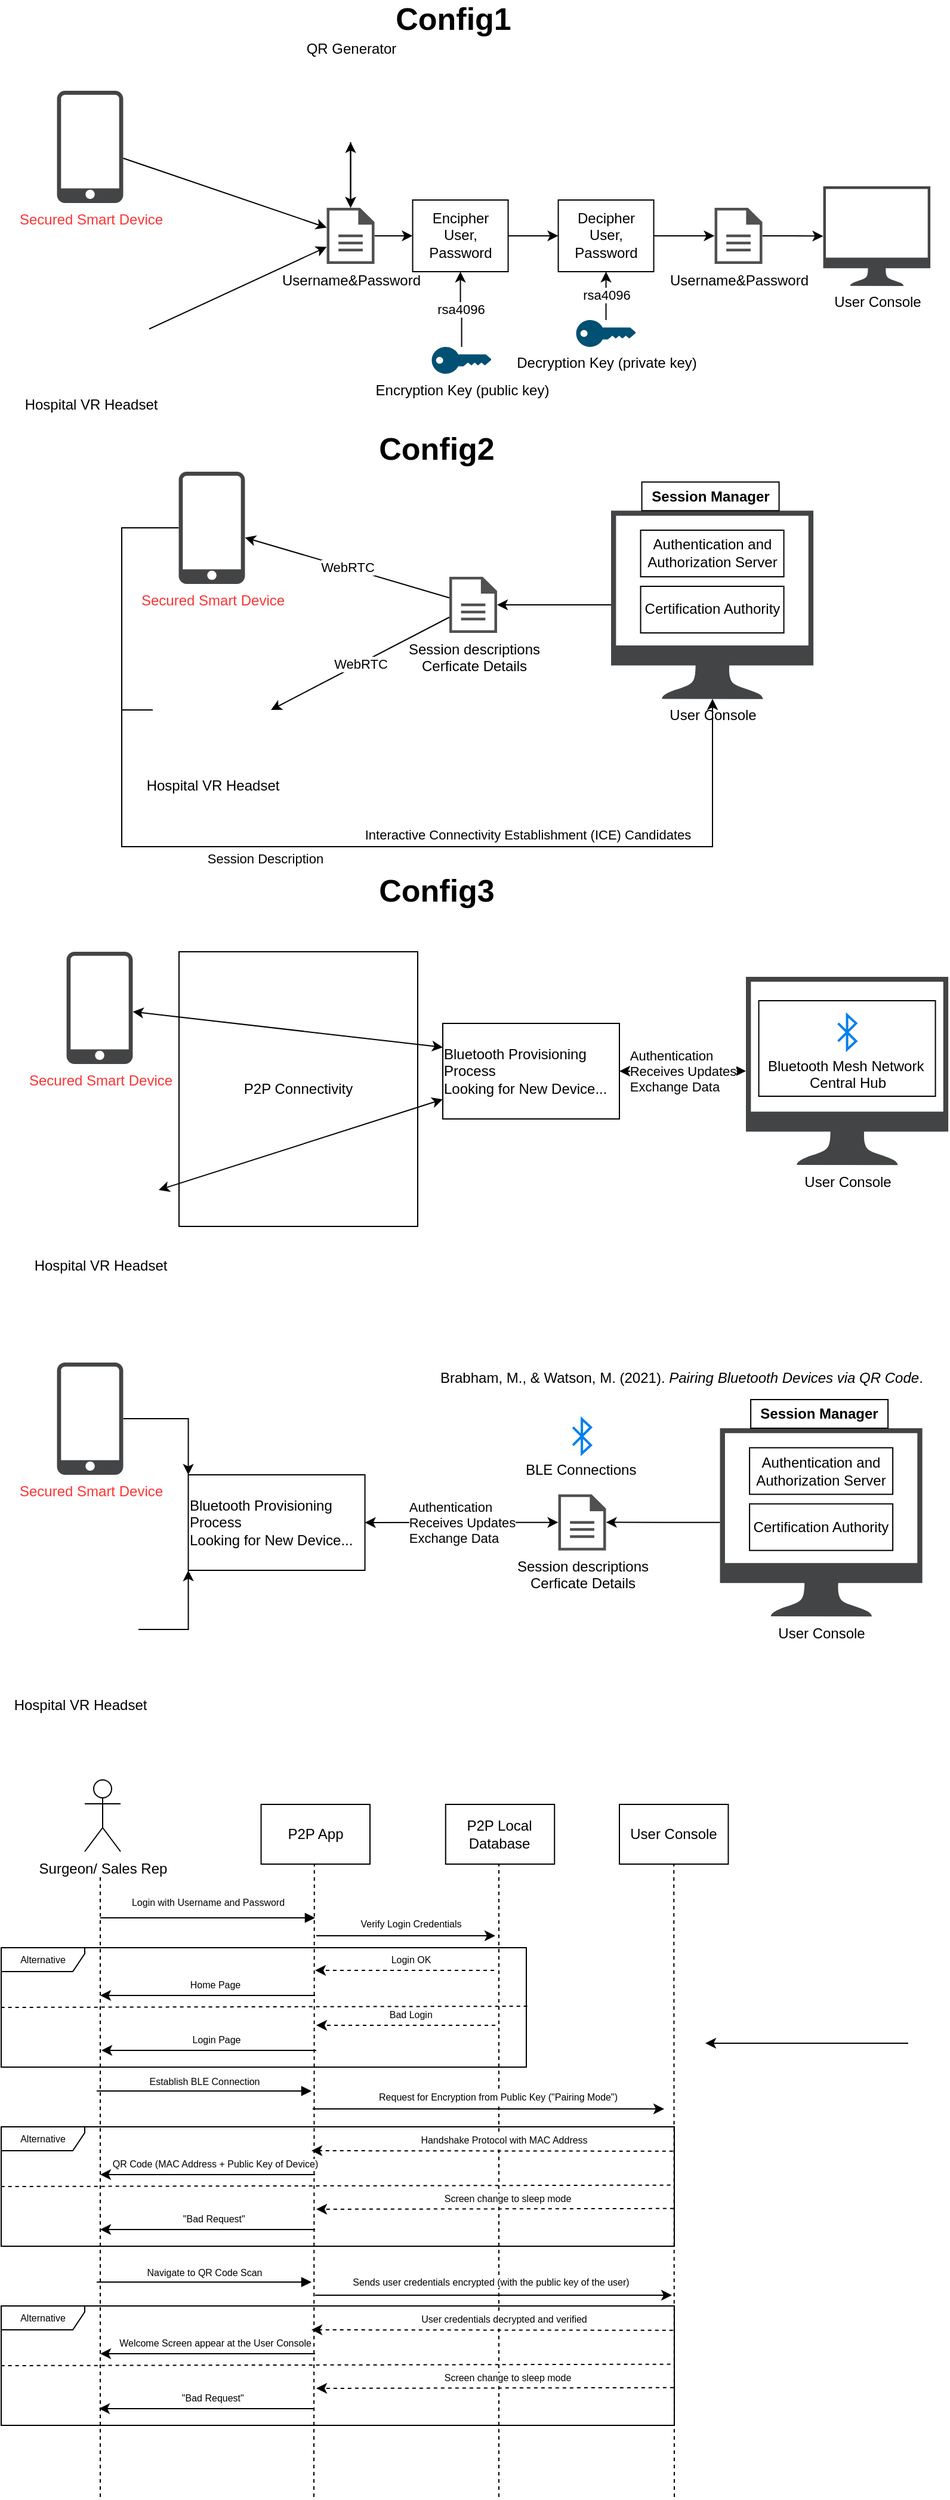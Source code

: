 <mxfile version="24.2.3" type="github">
  <diagram name="Page-1" id="-8-UsMF40BnLmy5UXp28">
    <mxGraphModel dx="895" dy="1742" grid="1" gridSize="10" guides="1" tooltips="1" connect="1" arrows="1" fold="1" page="1" pageScale="1" pageWidth="850" pageHeight="1100" math="0" shadow="0">
      <root>
        <mxCell id="0" />
        <mxCell id="1" parent="0" />
        <mxCell id="IZquiQLbJF_Cb5NeXCbJ-1" value="P2P Connectivity" style="rounded=0;whiteSpace=wrap;html=1;align=center;" parent="1" vertex="1">
          <mxGeometry x="179" y="-304" width="200" height="230" as="geometry" />
        </mxCell>
        <mxCell id="IZquiQLbJF_Cb5NeXCbJ-2" value="" style="rounded=0;whiteSpace=wrap;html=1;" parent="1" vertex="1">
          <mxGeometry x="664.78" y="-263" width="148" height="80" as="geometry" />
        </mxCell>
        <mxCell id="IZquiQLbJF_Cb5NeXCbJ-3" value="&lt;font color=&quot;#ff3333&quot;&gt;Secured Smart Device&lt;/font&gt;" style="sketch=0;pointerEvents=1;shadow=0;dashed=0;html=1;strokeColor=none;fillColor=#434445;aspect=fixed;labelPosition=center;verticalLabelPosition=bottom;verticalAlign=top;align=center;outlineConnect=0;shape=mxgraph.vvd.phone;" parent="1" vertex="1">
          <mxGeometry x="76.77" y="-1025" width="55.46" height="94" as="geometry" />
        </mxCell>
        <mxCell id="IZquiQLbJF_Cb5NeXCbJ-4" value="" style="endArrow=classic;html=1;rounded=0;" parent="1" source="IZquiQLbJF_Cb5NeXCbJ-3" target="IZquiQLbJF_Cb5NeXCbJ-17" edge="1">
          <mxGeometry width="50" height="50" relative="1" as="geometry">
            <mxPoint x="672.77" y="-1155" as="sourcePoint" />
            <mxPoint x="193.77" y="-978" as="targetPoint" />
          </mxGeometry>
        </mxCell>
        <mxCell id="IZquiQLbJF_Cb5NeXCbJ-5" style="edgeStyle=orthogonalEdgeStyle;rounded=0;orthogonalLoop=1;jettySize=auto;html=1;exitX=1;exitY=0.5;exitDx=0;exitDy=0;entryX=0;entryY=0.5;entryDx=0;entryDy=0;" parent="1" source="IZquiQLbJF_Cb5NeXCbJ-6" target="IZquiQLbJF_Cb5NeXCbJ-10" edge="1">
          <mxGeometry relative="1" as="geometry" />
        </mxCell>
        <mxCell id="IZquiQLbJF_Cb5NeXCbJ-6" value="Encipher User, Password" style="rounded=0;whiteSpace=wrap;html=1;" parent="1" vertex="1">
          <mxGeometry x="374.77" y="-933.51" width="80" height="60" as="geometry" />
        </mxCell>
        <mxCell id="IZquiQLbJF_Cb5NeXCbJ-7" value="rsa4096" style="edgeStyle=orthogonalEdgeStyle;rounded=0;orthogonalLoop=1;jettySize=auto;html=1;entryX=0.5;entryY=1;entryDx=0;entryDy=0;" parent="1" source="IZquiQLbJF_Cb5NeXCbJ-8" target="IZquiQLbJF_Cb5NeXCbJ-6" edge="1">
          <mxGeometry relative="1" as="geometry" />
        </mxCell>
        <mxCell id="IZquiQLbJF_Cb5NeXCbJ-8" value="Encryption Key (public key)" style="points=[[0,0.5,0],[0.24,0,0],[0.5,0.28,0],[0.995,0.475,0],[0.5,0.72,0],[0.24,1,0]];verticalLabelPosition=bottom;sketch=0;html=1;verticalAlign=top;aspect=fixed;align=center;pointerEvents=1;shape=mxgraph.cisco19.key;fillColor=#005073;strokeColor=none;" parent="1" vertex="1">
          <mxGeometry x="390.77" y="-810.51" width="50" height="22.5" as="geometry" />
        </mxCell>
        <mxCell id="IZquiQLbJF_Cb5NeXCbJ-9" style="edgeStyle=orthogonalEdgeStyle;rounded=0;orthogonalLoop=1;jettySize=auto;html=1;exitX=1;exitY=0.5;exitDx=0;exitDy=0;" parent="1" source="IZquiQLbJF_Cb5NeXCbJ-10" target="IZquiQLbJF_Cb5NeXCbJ-14" edge="1">
          <mxGeometry relative="1" as="geometry">
            <mxPoint x="729.77" y="-903.51" as="targetPoint" />
          </mxGeometry>
        </mxCell>
        <mxCell id="IZquiQLbJF_Cb5NeXCbJ-10" value="Decipher User, Password" style="rounded=0;whiteSpace=wrap;html=1;" parent="1" vertex="1">
          <mxGeometry x="496.77" y="-933.51" width="80" height="60" as="geometry" />
        </mxCell>
        <mxCell id="IZquiQLbJF_Cb5NeXCbJ-11" value="rsa4096" style="edgeStyle=orthogonalEdgeStyle;rounded=0;orthogonalLoop=1;jettySize=auto;html=1;entryX=0.5;entryY=1;entryDx=0;entryDy=0;" parent="1" source="IZquiQLbJF_Cb5NeXCbJ-12" target="IZquiQLbJF_Cb5NeXCbJ-10" edge="1">
          <mxGeometry relative="1" as="geometry" />
        </mxCell>
        <mxCell id="IZquiQLbJF_Cb5NeXCbJ-12" value="Decryption Key (private key)" style="points=[[0,0.5,0],[0.24,0,0],[0.5,0.28,0],[0.995,0.475,0],[0.5,0.72,0],[0.24,1,0]];verticalLabelPosition=bottom;sketch=0;html=1;verticalAlign=top;aspect=fixed;align=center;pointerEvents=1;shape=mxgraph.cisco19.key;fillColor=#005073;strokeColor=none;" parent="1" vertex="1">
          <mxGeometry x="511.77" y="-833.01" width="50" height="22.5" as="geometry" />
        </mxCell>
        <mxCell id="IZquiQLbJF_Cb5NeXCbJ-13" style="edgeStyle=orthogonalEdgeStyle;rounded=0;orthogonalLoop=1;jettySize=auto;html=1;" parent="1" source="IZquiQLbJF_Cb5NeXCbJ-14" target="IZquiQLbJF_Cb5NeXCbJ-18" edge="1">
          <mxGeometry relative="1" as="geometry" />
        </mxCell>
        <mxCell id="IZquiQLbJF_Cb5NeXCbJ-14" value="Username&amp;amp;Password" style="sketch=0;pointerEvents=1;shadow=0;dashed=0;html=1;strokeColor=none;fillColor=#505050;labelPosition=center;verticalLabelPosition=bottom;verticalAlign=top;outlineConnect=0;align=center;shape=mxgraph.office.concepts.document;" parent="1" vertex="1">
          <mxGeometry x="627.77" y="-927.01" width="40" height="47" as="geometry" />
        </mxCell>
        <mxCell id="IZquiQLbJF_Cb5NeXCbJ-15" style="edgeStyle=orthogonalEdgeStyle;rounded=0;orthogonalLoop=1;jettySize=auto;html=1;entryX=0;entryY=0.5;entryDx=0;entryDy=0;" parent="1" source="IZquiQLbJF_Cb5NeXCbJ-17" target="IZquiQLbJF_Cb5NeXCbJ-6" edge="1">
          <mxGeometry relative="1" as="geometry" />
        </mxCell>
        <mxCell id="IZquiQLbJF_Cb5NeXCbJ-16" style="edgeStyle=orthogonalEdgeStyle;rounded=0;orthogonalLoop=1;jettySize=auto;html=1;startArrow=classic;startFill=1;" parent="1" source="IZquiQLbJF_Cb5NeXCbJ-17" target="IZquiQLbJF_Cb5NeXCbJ-22" edge="1">
          <mxGeometry relative="1" as="geometry" />
        </mxCell>
        <mxCell id="IZquiQLbJF_Cb5NeXCbJ-17" value="Username&amp;amp;Password" style="sketch=0;pointerEvents=1;shadow=0;dashed=0;html=1;strokeColor=none;fillColor=#505050;labelPosition=center;verticalLabelPosition=bottom;verticalAlign=top;outlineConnect=0;align=center;shape=mxgraph.office.concepts.document;" parent="1" vertex="1">
          <mxGeometry x="302.77" y="-927.01" width="40" height="47" as="geometry" />
        </mxCell>
        <mxCell id="IZquiQLbJF_Cb5NeXCbJ-18" value="User Console" style="sketch=0;pointerEvents=1;shadow=0;dashed=0;html=1;strokeColor=none;fillColor=#434445;aspect=fixed;labelPosition=center;verticalLabelPosition=bottom;verticalAlign=top;align=center;outlineConnect=0;shape=mxgraph.vvd.monitor;" parent="1" vertex="1">
          <mxGeometry x="718.77" y="-945" width="89.78" height="83.49" as="geometry" />
        </mxCell>
        <mxCell id="IZquiQLbJF_Cb5NeXCbJ-19" value="Hospital VR Headset" style="shape=image;html=1;verticalAlign=top;verticalLabelPosition=bottom;labelBackgroundColor=#ffffff;imageAspect=0;aspect=fixed;image=https://cdn2.iconfinder.com/data/icons/business-and-education-1/512/142_VR_googles_headset_reality_virtual_technology_smart-128.png" parent="1" vertex="1">
          <mxGeometry x="55.0" y="-875" width="99" height="99" as="geometry" />
        </mxCell>
        <mxCell id="IZquiQLbJF_Cb5NeXCbJ-20" value="" style="endArrow=classic;html=1;rounded=0;exitX=1;exitY=0.5;exitDx=0;exitDy=0;" parent="1" source="IZquiQLbJF_Cb5NeXCbJ-19" target="IZquiQLbJF_Cb5NeXCbJ-17" edge="1">
          <mxGeometry width="50" height="50" relative="1" as="geometry">
            <mxPoint x="662.77" y="-1065" as="sourcePoint" />
            <mxPoint x="712.77" y="-1115" as="targetPoint" />
          </mxGeometry>
        </mxCell>
        <mxCell id="IZquiQLbJF_Cb5NeXCbJ-21" value="" style="edgeStyle=orthogonalEdgeStyle;rounded=0;orthogonalLoop=1;jettySize=auto;html=1;" parent="1" source="IZquiQLbJF_Cb5NeXCbJ-22" target="IZquiQLbJF_Cb5NeXCbJ-17" edge="1">
          <mxGeometry relative="1" as="geometry" />
        </mxCell>
        <mxCell id="IZquiQLbJF_Cb5NeXCbJ-22" value="QR Generator" style="shape=image;html=1;verticalAlign=bottom;verticalLabelPosition=top;labelBackgroundColor=#ffffff;imageAspect=0;aspect=fixed;image=https://cdn1.iconfinder.com/data/icons/iconoir-vol-3/24/qr-code-128.png;labelPosition=center;align=center;" parent="1" vertex="1">
          <mxGeometry x="288.27" y="-1051" width="69" height="69" as="geometry" />
        </mxCell>
        <mxCell id="IZquiQLbJF_Cb5NeXCbJ-23" value="&lt;font color=&quot;#ff3333&quot;&gt;Secured Smart Device&lt;/font&gt;" style="sketch=0;pointerEvents=1;shadow=0;dashed=0;html=1;strokeColor=none;fillColor=#434445;aspect=fixed;labelPosition=center;verticalLabelPosition=bottom;verticalAlign=top;align=center;outlineConnect=0;shape=mxgraph.vvd.phone;" parent="1" vertex="1">
          <mxGeometry x="178.77" y="-706" width="55.46" height="94" as="geometry" />
        </mxCell>
        <mxCell id="IZquiQLbJF_Cb5NeXCbJ-24" style="edgeStyle=orthogonalEdgeStyle;rounded=0;orthogonalLoop=1;jettySize=auto;html=1;" parent="1" source="IZquiQLbJF_Cb5NeXCbJ-25" target="IZquiQLbJF_Cb5NeXCbJ-31" edge="1">
          <mxGeometry relative="1" as="geometry" />
        </mxCell>
        <mxCell id="IZquiQLbJF_Cb5NeXCbJ-25" value="User Console" style="sketch=0;pointerEvents=1;shadow=0;dashed=0;html=1;strokeColor=none;fillColor=#434445;aspect=fixed;labelPosition=center;verticalLabelPosition=bottom;verticalAlign=top;align=center;outlineConnect=0;shape=mxgraph.vvd.monitor;" parent="1" vertex="1">
          <mxGeometry x="541" y="-673.34" width="169.55" height="157.67" as="geometry" />
        </mxCell>
        <mxCell id="IZquiQLbJF_Cb5NeXCbJ-26" value="Interactive Connectivity Establishment (ICE) Candidates" style="edgeStyle=orthogonalEdgeStyle;rounded=0;orthogonalLoop=1;jettySize=auto;html=1;" parent="1" source="IZquiQLbJF_Cb5NeXCbJ-27" target="IZquiQLbJF_Cb5NeXCbJ-25" edge="1">
          <mxGeometry x="0.266" y="10" relative="1" as="geometry">
            <Array as="points">
              <mxPoint x="131" y="-506" />
              <mxPoint x="131" y="-392" />
              <mxPoint x="626" y="-392" />
            </Array>
            <mxPoint as="offset" />
          </mxGeometry>
        </mxCell>
        <mxCell id="IZquiQLbJF_Cb5NeXCbJ-27" value="Hospital VR Headset" style="shape=image;html=1;verticalAlign=top;verticalLabelPosition=bottom;labelBackgroundColor=#ffffff;imageAspect=0;aspect=fixed;image=https://cdn2.iconfinder.com/data/icons/business-and-education-1/512/142_VR_googles_headset_reality_virtual_technology_smart-128.png" parent="1" vertex="1">
          <mxGeometry x="157" y="-556" width="99" height="99" as="geometry" />
        </mxCell>
        <mxCell id="IZquiQLbJF_Cb5NeXCbJ-28" value="&lt;b&gt;Session Manager&lt;/b&gt;" style="rounded=0;whiteSpace=wrap;html=1;" parent="1" vertex="1">
          <mxGeometry x="566.78" y="-697.34" width="115" height="24" as="geometry" />
        </mxCell>
        <mxCell id="IZquiQLbJF_Cb5NeXCbJ-29" value="Authentication and Authorization Server" style="rounded=0;whiteSpace=wrap;html=1;" parent="1" vertex="1">
          <mxGeometry x="565.78" y="-657.01" width="120" height="39" as="geometry" />
        </mxCell>
        <mxCell id="IZquiQLbJF_Cb5NeXCbJ-30" value="Certification Authority" style="rounded=0;whiteSpace=wrap;html=1;" parent="1" vertex="1">
          <mxGeometry x="565.78" y="-610.01" width="120" height="39" as="geometry" />
        </mxCell>
        <mxCell id="IZquiQLbJF_Cb5NeXCbJ-31" value="Session descriptions&lt;br&gt;Cerficate Details" style="sketch=0;pointerEvents=1;shadow=0;dashed=0;html=1;strokeColor=none;fillColor=#505050;labelPosition=center;verticalLabelPosition=bottom;verticalAlign=top;outlineConnect=0;align=center;shape=mxgraph.office.concepts.document;" parent="1" vertex="1">
          <mxGeometry x="405.5" y="-618.01" width="40" height="47" as="geometry" />
        </mxCell>
        <mxCell id="IZquiQLbJF_Cb5NeXCbJ-32" value="WebRTC" style="endArrow=classic;html=1;rounded=0;" parent="1" source="IZquiQLbJF_Cb5NeXCbJ-31" target="IZquiQLbJF_Cb5NeXCbJ-23" edge="1">
          <mxGeometry width="50" height="50" relative="1" as="geometry">
            <mxPoint x="651" y="-752" as="sourcePoint" />
            <mxPoint x="701" y="-802" as="targetPoint" />
          </mxGeometry>
        </mxCell>
        <mxCell id="IZquiQLbJF_Cb5NeXCbJ-33" value="WebRTC" style="endArrow=classic;html=1;rounded=0;entryX=1;entryY=0.5;entryDx=0;entryDy=0;" parent="1" source="IZquiQLbJF_Cb5NeXCbJ-31" target="IZquiQLbJF_Cb5NeXCbJ-27" edge="1">
          <mxGeometry width="50" height="50" relative="1" as="geometry">
            <mxPoint x="651" y="-752" as="sourcePoint" />
            <mxPoint x="701" y="-802" as="targetPoint" />
          </mxGeometry>
        </mxCell>
        <mxCell id="IZquiQLbJF_Cb5NeXCbJ-34" value="Session Description" style="edgeStyle=orthogonalEdgeStyle;rounded=0;orthogonalLoop=1;jettySize=auto;html=1;" parent="1" source="IZquiQLbJF_Cb5NeXCbJ-23" target="IZquiQLbJF_Cb5NeXCbJ-25" edge="1">
          <mxGeometry x="-0.069" y="-10" relative="1" as="geometry">
            <Array as="points">
              <mxPoint x="131" y="-659" />
              <mxPoint x="131" y="-392" />
              <mxPoint x="626" y="-392" />
            </Array>
            <mxPoint as="offset" />
          </mxGeometry>
        </mxCell>
        <mxCell id="IZquiQLbJF_Cb5NeXCbJ-35" value="&lt;font color=&quot;#ff3333&quot;&gt;Secured Smart Device&lt;/font&gt;" style="sketch=0;pointerEvents=1;shadow=0;dashed=0;html=1;strokeColor=none;fillColor=#434445;aspect=fixed;labelPosition=center;verticalLabelPosition=bottom;verticalAlign=top;align=center;outlineConnect=0;shape=mxgraph.vvd.phone;" parent="1" vertex="1">
          <mxGeometry x="84.77" y="-304" width="55.46" height="94" as="geometry" />
        </mxCell>
        <mxCell id="IZquiQLbJF_Cb5NeXCbJ-36" value="User Console" style="sketch=0;pointerEvents=1;shadow=0;dashed=0;html=1;strokeColor=none;fillColor=#434445;aspect=fixed;labelPosition=center;verticalLabelPosition=bottom;verticalAlign=top;align=center;outlineConnect=0;shape=mxgraph.vvd.monitor;" parent="1" vertex="1">
          <mxGeometry x="654" y="-283.0" width="169.55" height="157.67" as="geometry" />
        </mxCell>
        <mxCell id="IZquiQLbJF_Cb5NeXCbJ-37" value="Hospital VR Headset" style="shape=image;html=1;verticalAlign=top;verticalLabelPosition=bottom;labelBackgroundColor=#ffffff;imageAspect=0;aspect=fixed;image=https://cdn2.iconfinder.com/data/icons/business-and-education-1/512/142_VR_googles_headset_reality_virtual_technology_smart-128.png" parent="1" vertex="1">
          <mxGeometry x="63.0" y="-154" width="99" height="99" as="geometry" />
        </mxCell>
        <mxCell id="IZquiQLbJF_Cb5NeXCbJ-38" value="Bluetooth Mesh Network&amp;nbsp;&lt;br&gt;Central Hub" style="html=1;verticalLabelPosition=bottom;align=center;labelBackgroundColor=#ffffff;verticalAlign=top;strokeWidth=2;strokeColor=#0080F0;shadow=0;dashed=0;shape=mxgraph.ios7.icons.bluetooth;pointerEvents=1" parent="1" vertex="1">
          <mxGeometry x="731.28" y="-251" width="15" height="28.8" as="geometry" />
        </mxCell>
        <mxCell id="IZquiQLbJF_Cb5NeXCbJ-39" value="&lt;div style=&quot;text-align: left;&quot;&gt;Authentication&lt;/div&gt;&lt;div style=&quot;text-align: left;&quot;&gt;Receives Updates&lt;/div&gt;&lt;div style=&quot;text-align: left;&quot;&gt;Exchange Data&lt;/div&gt;" style="endArrow=classic;startArrow=classic;html=1;rounded=0;exitX=1;exitY=0.5;exitDx=0;exitDy=0;" parent="1" source="IZquiQLbJF_Cb5NeXCbJ-41" target="IZquiQLbJF_Cb5NeXCbJ-36" edge="1">
          <mxGeometry width="50" height="50" relative="1" as="geometry">
            <mxPoint x="529" y="-324" as="sourcePoint" />
            <mxPoint x="249" y="-314" as="targetPoint" />
          </mxGeometry>
        </mxCell>
        <mxCell id="IZquiQLbJF_Cb5NeXCbJ-40" value="" style="endArrow=classic;startArrow=classic;html=1;rounded=0;exitX=1;exitY=0.5;exitDx=0;exitDy=0;" parent="1" source="IZquiQLbJF_Cb5NeXCbJ-37" target="IZquiQLbJF_Cb5NeXCbJ-41" edge="1">
          <mxGeometry width="50" height="50" relative="1" as="geometry">
            <mxPoint x="529" y="-324" as="sourcePoint" />
            <mxPoint x="209" y="-4" as="targetPoint" />
          </mxGeometry>
        </mxCell>
        <mxCell id="IZquiQLbJF_Cb5NeXCbJ-41" value="&lt;div style=&quot;text-align: left;&quot;&gt;&lt;span style=&quot;background-color: initial;&quot;&gt;Bluetooth Provisioning Process&lt;/span&gt;&lt;/div&gt;&lt;div style=&quot;text-align: left;&quot;&gt;&lt;span style=&quot;background-color: initial;&quot;&gt;Looking for New Device...&lt;/span&gt;&lt;/div&gt;" style="rounded=0;whiteSpace=wrap;html=1;" parent="1" vertex="1">
          <mxGeometry x="400" y="-244" width="148" height="80" as="geometry" />
        </mxCell>
        <mxCell id="IZquiQLbJF_Cb5NeXCbJ-42" value="" style="endArrow=classic;startArrow=classic;html=1;rounded=0;entryX=0;entryY=0.25;entryDx=0;entryDy=0;" parent="1" source="IZquiQLbJF_Cb5NeXCbJ-35" target="IZquiQLbJF_Cb5NeXCbJ-41" edge="1">
          <mxGeometry width="50" height="50" relative="1" as="geometry">
            <mxPoint x="529" y="-224" as="sourcePoint" />
            <mxPoint x="579" y="-274" as="targetPoint" />
          </mxGeometry>
        </mxCell>
        <mxCell id="IZquiQLbJF_Cb5NeXCbJ-43" value="&lt;b&gt;&lt;font style=&quot;font-size: 26px;&quot;&gt;Config1&lt;/font&gt;&lt;/b&gt;" style="text;html=1;align=center;verticalAlign=middle;whiteSpace=wrap;rounded=0;" parent="1" vertex="1">
          <mxGeometry x="379" y="-1100" width="60" height="30" as="geometry" />
        </mxCell>
        <mxCell id="IZquiQLbJF_Cb5NeXCbJ-44" value="&lt;b&gt;&lt;font style=&quot;font-size: 26px;&quot;&gt;Config2&lt;br&gt;&lt;/font&gt;&lt;/b&gt;" style="text;html=1;align=center;verticalAlign=middle;whiteSpace=wrap;rounded=0;" parent="1" vertex="1">
          <mxGeometry x="365" y="-740" width="60" height="30" as="geometry" />
        </mxCell>
        <mxCell id="IZquiQLbJF_Cb5NeXCbJ-45" value="&lt;b&gt;&lt;font style=&quot;font-size: 26px;&quot;&gt;Config3&lt;/font&gt;&lt;/b&gt;" style="text;html=1;align=center;verticalAlign=middle;whiteSpace=wrap;rounded=0;" parent="1" vertex="1">
          <mxGeometry x="365" y="-370" width="60" height="30" as="geometry" />
        </mxCell>
        <mxCell id="P_BeWsQ6fjZ5_wVY0nXs-1" style="edgeStyle=orthogonalEdgeStyle;rounded=0;orthogonalLoop=1;jettySize=auto;html=1;" parent="1" source="P_BeWsQ6fjZ5_wVY0nXs-2" target="P_BeWsQ6fjZ5_wVY0nXs-6" edge="1">
          <mxGeometry relative="1" as="geometry" />
        </mxCell>
        <mxCell id="P_BeWsQ6fjZ5_wVY0nXs-2" value="User Console" style="sketch=0;pointerEvents=1;shadow=0;dashed=0;html=1;strokeColor=none;fillColor=#434445;aspect=fixed;labelPosition=center;verticalLabelPosition=bottom;verticalAlign=top;align=center;outlineConnect=0;shape=mxgraph.vvd.monitor;" parent="1" vertex="1">
          <mxGeometry x="632.27" y="95.0" width="169.55" height="157.67" as="geometry" />
        </mxCell>
        <mxCell id="P_BeWsQ6fjZ5_wVY0nXs-3" value="&lt;b&gt;Session Manager&lt;/b&gt;" style="rounded=0;whiteSpace=wrap;html=1;" parent="1" vertex="1">
          <mxGeometry x="658.05" y="71.0" width="115" height="24" as="geometry" />
        </mxCell>
        <mxCell id="P_BeWsQ6fjZ5_wVY0nXs-4" value="Authentication and Authorization Server" style="rounded=0;whiteSpace=wrap;html=1;" parent="1" vertex="1">
          <mxGeometry x="657.05" y="111.33" width="120" height="39" as="geometry" />
        </mxCell>
        <mxCell id="P_BeWsQ6fjZ5_wVY0nXs-5" value="Certification Authority" style="rounded=0;whiteSpace=wrap;html=1;" parent="1" vertex="1">
          <mxGeometry x="657.05" y="158.33" width="120" height="39" as="geometry" />
        </mxCell>
        <mxCell id="P_BeWsQ6fjZ5_wVY0nXs-6" value="Session descriptions&lt;br&gt;Cerficate Details" style="sketch=0;pointerEvents=1;shadow=0;dashed=0;html=1;strokeColor=none;fillColor=#505050;labelPosition=center;verticalLabelPosition=bottom;verticalAlign=top;outlineConnect=0;align=center;shape=mxgraph.office.concepts.document;" parent="1" vertex="1">
          <mxGeometry x="496.77" y="150.33" width="40" height="47" as="geometry" />
        </mxCell>
        <mxCell id="P_BeWsQ6fjZ5_wVY0nXs-12" style="edgeStyle=orthogonalEdgeStyle;rounded=0;orthogonalLoop=1;jettySize=auto;html=1;entryX=0;entryY=0;entryDx=0;entryDy=0;" parent="1" source="P_BeWsQ6fjZ5_wVY0nXs-7" target="P_BeWsQ6fjZ5_wVY0nXs-11" edge="1">
          <mxGeometry relative="1" as="geometry" />
        </mxCell>
        <mxCell id="P_BeWsQ6fjZ5_wVY0nXs-7" value="&lt;font color=&quot;#ff3333&quot;&gt;Secured Smart Device&lt;/font&gt;" style="sketch=0;pointerEvents=1;shadow=0;dashed=0;html=1;strokeColor=none;fillColor=#434445;aspect=fixed;labelPosition=center;verticalLabelPosition=bottom;verticalAlign=top;align=center;outlineConnect=0;shape=mxgraph.vvd.phone;" parent="1" vertex="1">
          <mxGeometry x="76.77" y="40" width="55.46" height="94" as="geometry" />
        </mxCell>
        <mxCell id="P_BeWsQ6fjZ5_wVY0nXs-13" style="edgeStyle=orthogonalEdgeStyle;rounded=0;orthogonalLoop=1;jettySize=auto;html=1;entryX=0;entryY=1;entryDx=0;entryDy=0;" parent="1" source="P_BeWsQ6fjZ5_wVY0nXs-8" target="P_BeWsQ6fjZ5_wVY0nXs-11" edge="1">
          <mxGeometry relative="1" as="geometry" />
        </mxCell>
        <mxCell id="P_BeWsQ6fjZ5_wVY0nXs-8" value="Hospital VR Headset" style="shape=image;html=1;verticalAlign=top;verticalLabelPosition=bottom;labelBackgroundColor=#ffffff;imageAspect=0;aspect=fixed;image=https://cdn2.iconfinder.com/data/icons/business-and-education-1/512/142_VR_googles_headset_reality_virtual_technology_smart-128.png" parent="1" vertex="1">
          <mxGeometry x="46.0" y="214" width="99" height="99" as="geometry" />
        </mxCell>
        <mxCell id="P_BeWsQ6fjZ5_wVY0nXs-9" value="BLE Connections&amp;nbsp;" style="html=1;verticalLabelPosition=bottom;align=center;labelBackgroundColor=#ffffff;verticalAlign=top;strokeWidth=2;strokeColor=#0080F0;shadow=0;dashed=0;shape=mxgraph.ios7.icons.bluetooth;pointerEvents=1" parent="1" vertex="1">
          <mxGeometry x="509.05" y="87.33" width="15" height="28.8" as="geometry" />
        </mxCell>
        <mxCell id="P_BeWsQ6fjZ5_wVY0nXs-10" value="&lt;div style=&quot;text-align: left;&quot;&gt;Authentication&lt;/div&gt;&lt;div style=&quot;text-align: left;&quot;&gt;Receives Updates&lt;/div&gt;&lt;div style=&quot;text-align: left;&quot;&gt;Exchange Data&lt;/div&gt;" style="endArrow=classic;startArrow=classic;html=1;rounded=0;exitX=1;exitY=0.5;exitDx=0;exitDy=0;" parent="1" source="P_BeWsQ6fjZ5_wVY0nXs-11" target="P_BeWsQ6fjZ5_wVY0nXs-6" edge="1">
          <mxGeometry width="50" height="50" relative="1" as="geometry">
            <mxPoint x="315.77" y="54" as="sourcePoint" />
            <mxPoint x="440.77" y="174" as="targetPoint" />
          </mxGeometry>
        </mxCell>
        <mxCell id="P_BeWsQ6fjZ5_wVY0nXs-11" value="&lt;div style=&quot;text-align: left;&quot;&gt;&lt;span style=&quot;background-color: initial;&quot;&gt;Bluetooth Provisioning Process&lt;/span&gt;&lt;/div&gt;&lt;div style=&quot;text-align: left;&quot;&gt;&lt;span style=&quot;background-color: initial;&quot;&gt;Looking for New Device...&lt;/span&gt;&lt;/div&gt;" style="rounded=0;whiteSpace=wrap;html=1;" parent="1" vertex="1">
          <mxGeometry x="186.77" y="134" width="148" height="80" as="geometry" />
        </mxCell>
        <mxCell id="P_BeWsQ6fjZ5_wVY0nXs-14" value="&lt;div style=&quot;line-height: 2; margin-left: 2em; text-indent:-2em;&quot; class=&quot;csl-bib-body&quot;&gt;&lt;br/&gt;  &lt;div class=&quot;csl-entry&quot;&gt;Brabham, M., &amp;amp; Watson, M. (2021). &lt;i&gt;Pairing Bluetooth Devices via QR Code&lt;/i&gt;.&lt;/div&gt;&lt;br/&gt;  &lt;span title=&quot;url_ver=Z39.88-2004&amp;amp;ctx_ver=Z39.88-2004&amp;amp;rfr_id=info%3Asid%2Fzotero.org%3A2&amp;amp;rft_val_fmt=info%3Aofi%2Ffmt%3Akev%3Amtx%3Ajournal&amp;amp;rft.genre=article&amp;amp;rft.atitle=Pairing%20Bluetooth%20Devices%20via%20QR%20Code&amp;amp;rft.aufirst=Martin&amp;amp;rft.aulast=Brabham&amp;amp;rft.au=Martin%20Brabham&amp;amp;rft.au=Myles%20Watson&amp;amp;rft.date=2021&quot; class=&quot;Z3988&quot;&gt;&lt;/span&gt;&lt;/div&gt;" style="text;whiteSpace=wrap;html=1;" parent="1" vertex="1">
          <mxGeometry x="396.38" y="10" width="423.62" height="40" as="geometry" />
        </mxCell>
        <mxCell id="TQ5UIVq5DR33KA4eH0Qx-1" value="Surgeon/ Sales Rep" style="shape=umlActor;verticalLabelPosition=bottom;verticalAlign=top;html=1;outlineConnect=0;" vertex="1" parent="1">
          <mxGeometry x="100" y="389.5" width="30" height="60" as="geometry" />
        </mxCell>
        <mxCell id="TQ5UIVq5DR33KA4eH0Qx-2" value="P2P App" style="rounded=0;whiteSpace=wrap;html=1;" vertex="1" parent="1">
          <mxGeometry x="247.77" y="410" width="91.23" height="50" as="geometry" />
        </mxCell>
        <mxCell id="TQ5UIVq5DR33KA4eH0Qx-3" value="User Console" style="rounded=0;whiteSpace=wrap;html=1;" vertex="1" parent="1">
          <mxGeometry x="548" y="410" width="91.23" height="50" as="geometry" />
        </mxCell>
        <mxCell id="TQ5UIVq5DR33KA4eH0Qx-4" value="" style="endArrow=none;dashed=1;html=1;rounded=0;" edge="1" parent="1">
          <mxGeometry width="50" height="50" relative="1" as="geometry">
            <mxPoint x="113" y="990" as="sourcePoint" />
            <mxPoint x="113" y="470" as="targetPoint" />
          </mxGeometry>
        </mxCell>
        <mxCell id="TQ5UIVq5DR33KA4eH0Qx-5" value="" style="endArrow=none;dashed=1;html=1;rounded=0;" edge="1" parent="1">
          <mxGeometry width="50" height="50" relative="1" as="geometry">
            <mxPoint x="292" y="990" as="sourcePoint" />
            <mxPoint x="292.39" y="460" as="targetPoint" />
          </mxGeometry>
        </mxCell>
        <mxCell id="TQ5UIVq5DR33KA4eH0Qx-6" value="" style="endArrow=none;dashed=1;html=1;rounded=0;entryX=0.5;entryY=1;entryDx=0;entryDy=0;" edge="1" parent="1" target="TQ5UIVq5DR33KA4eH0Qx-3">
          <mxGeometry width="50" height="50" relative="1" as="geometry">
            <mxPoint x="594" y="990" as="sourcePoint" />
            <mxPoint x="594.12" y="460" as="targetPoint" />
          </mxGeometry>
        </mxCell>
        <mxCell id="TQ5UIVq5DR33KA4eH0Qx-7" value="Login with Username and Password" style="html=1;verticalAlign=bottom;startArrow=none;endArrow=block;startSize=8;curved=0;rounded=0;startFill=0;fontSize=8;" edge="1" parent="1">
          <mxGeometry y="5" relative="1" as="geometry">
            <mxPoint x="113" y="505" as="sourcePoint" />
            <mxPoint x="293" y="505" as="targetPoint" />
            <mxPoint as="offset" />
          </mxGeometry>
        </mxCell>
        <mxCell id="TQ5UIVq5DR33KA4eH0Qx-8" value="P2P Local Database" style="rounded=0;whiteSpace=wrap;html=1;" vertex="1" parent="1">
          <mxGeometry x="402.39" y="410" width="91.23" height="50" as="geometry" />
        </mxCell>
        <mxCell id="TQ5UIVq5DR33KA4eH0Qx-9" value="" style="endArrow=none;dashed=1;html=1;rounded=0;" edge="1" parent="1">
          <mxGeometry width="50" height="50" relative="1" as="geometry">
            <mxPoint x="447" y="990" as="sourcePoint" />
            <mxPoint x="447.01" y="460" as="targetPoint" />
          </mxGeometry>
        </mxCell>
        <mxCell id="TQ5UIVq5DR33KA4eH0Qx-10" value="Verify Login Credentials" style="endArrow=classic;html=1;rounded=0;fontSize=8;" edge="1" parent="1">
          <mxGeometry x="0.053" y="10" width="50" height="50" relative="1" as="geometry">
            <mxPoint x="294" y="520" as="sourcePoint" />
            <mxPoint x="444" y="520" as="targetPoint" />
            <mxPoint as="offset" />
          </mxGeometry>
        </mxCell>
        <mxCell id="TQ5UIVq5DR33KA4eH0Qx-11" value="Login OK" style="endArrow=classic;html=1;rounded=0;dashed=1;fontSize=8;" edge="1" parent="1">
          <mxGeometry x="-0.067" y="-9" width="50" height="50" relative="1" as="geometry">
            <mxPoint x="443" y="549" as="sourcePoint" />
            <mxPoint x="293" y="549" as="targetPoint" />
            <mxPoint as="offset" />
          </mxGeometry>
        </mxCell>
        <mxCell id="TQ5UIVq5DR33KA4eH0Qx-12" value="Home Page" style="endArrow=classic;html=1;rounded=0;fontSize=8;" edge="1" parent="1">
          <mxGeometry x="-0.067" y="-9" width="50" height="50" relative="1" as="geometry">
            <mxPoint x="293" y="570" as="sourcePoint" />
            <mxPoint x="113" y="570" as="targetPoint" />
            <mxPoint as="offset" />
          </mxGeometry>
        </mxCell>
        <mxCell id="TQ5UIVq5DR33KA4eH0Qx-13" value="Alternative" style="shape=umlFrame;whiteSpace=wrap;html=1;pointerEvents=0;recursiveResize=0;container=1;collapsible=0;width=70;height=20;fontSize=8;" vertex="1" parent="1">
          <mxGeometry x="30" y="530" width="440" height="100" as="geometry" />
        </mxCell>
        <mxCell id="TQ5UIVq5DR33KA4eH0Qx-15" value="" style="endArrow=none;dashed=1;html=1;rounded=0;exitX=-0.005;exitY=0.544;exitDx=0;exitDy=0;exitPerimeter=0;entryX=1.005;entryY=0.49;entryDx=0;entryDy=0;entryPerimeter=0;fontSize=8;" edge="1" parent="TQ5UIVq5DR33KA4eH0Qx-13" target="TQ5UIVq5DR33KA4eH0Qx-13">
          <mxGeometry width="50" height="50" relative="1" as="geometry">
            <mxPoint x="-0.18" y="50" as="sourcePoint" />
            <mxPoint x="424.77" y="50" as="targetPoint" />
          </mxGeometry>
        </mxCell>
        <mxCell id="TQ5UIVq5DR33KA4eH0Qx-18" value="Bad Login&amp;nbsp;" style="endArrow=classic;html=1;rounded=0;dashed=1;fontSize=8;" edge="1" parent="TQ5UIVq5DR33KA4eH0Qx-13">
          <mxGeometry x="-0.067" y="-9" width="50" height="50" relative="1" as="geometry">
            <mxPoint x="414" y="65" as="sourcePoint" />
            <mxPoint x="264" y="65" as="targetPoint" />
            <mxPoint as="offset" />
          </mxGeometry>
        </mxCell>
        <mxCell id="TQ5UIVq5DR33KA4eH0Qx-19" value="Login Page" style="endArrow=classic;html=1;rounded=0;fontSize=8;" edge="1" parent="TQ5UIVq5DR33KA4eH0Qx-13">
          <mxGeometry x="-0.067" y="-9" width="50" height="50" relative="1" as="geometry">
            <mxPoint x="264" y="86" as="sourcePoint" />
            <mxPoint x="84" y="86" as="targetPoint" />
            <mxPoint as="offset" />
          </mxGeometry>
        </mxCell>
        <mxCell id="TQ5UIVq5DR33KA4eH0Qx-20" value="Navigate to QR Code Scan" style="html=1;verticalAlign=bottom;startArrow=none;endArrow=block;startSize=8;curved=0;rounded=0;startFill=0;fontSize=8;" edge="1" parent="1">
          <mxGeometry relative="1" as="geometry">
            <mxPoint x="110" y="810" as="sourcePoint" />
            <mxPoint x="290" y="810" as="targetPoint" />
            <mxPoint as="offset" />
          </mxGeometry>
        </mxCell>
        <mxCell id="TQ5UIVq5DR33KA4eH0Qx-21" value="Sends user credentials encrypted (with the public key of the user)" style="endArrow=classic;html=1;rounded=0;fontSize=8;" edge="1" parent="1">
          <mxGeometry x="-0.017" y="11" width="50" height="50" relative="1" as="geometry">
            <mxPoint x="293" y="821" as="sourcePoint" />
            <mxPoint x="592" y="821" as="targetPoint" />
            <mxPoint as="offset" />
          </mxGeometry>
        </mxCell>
        <mxCell id="TQ5UIVq5DR33KA4eH0Qx-22" value="Establish BLE Connection" style="html=1;verticalAlign=bottom;startArrow=none;endArrow=block;startSize=8;curved=0;rounded=0;startFill=0;fontSize=8;" edge="1" parent="1">
          <mxGeometry relative="1" as="geometry">
            <mxPoint x="110" y="650" as="sourcePoint" />
            <mxPoint x="290" y="650" as="targetPoint" />
            <mxPoint as="offset" />
          </mxGeometry>
        </mxCell>
        <mxCell id="TQ5UIVq5DR33KA4eH0Qx-23" value="Request for Encryption from Public Key (&quot;Pairing Mode&quot;)" style="endArrow=classic;html=1;rounded=0;fontSize=8;" edge="1" parent="1">
          <mxGeometry x="0.053" y="10" width="50" height="50" relative="1" as="geometry">
            <mxPoint x="291" y="665" as="sourcePoint" />
            <mxPoint x="585.5" y="665" as="targetPoint" />
            <mxPoint as="offset" />
          </mxGeometry>
        </mxCell>
        <mxCell id="TQ5UIVq5DR33KA4eH0Qx-24" value="Handshake Protocol with MAC Address" style="endArrow=classic;html=1;rounded=0;dashed=1;exitX=0.998;exitY=0.204;exitDx=0;exitDy=0;exitPerimeter=0;fontSize=8;" edge="1" parent="1" source="TQ5UIVq5DR33KA4eH0Qx-26">
          <mxGeometry x="-0.067" y="-9" width="50" height="50" relative="1" as="geometry">
            <mxPoint x="567" y="699" as="sourcePoint" />
            <mxPoint x="290" y="700" as="targetPoint" />
            <mxPoint as="offset" />
          </mxGeometry>
        </mxCell>
        <mxCell id="TQ5UIVq5DR33KA4eH0Qx-26" value="Alternative" style="shape=umlFrame;whiteSpace=wrap;html=1;pointerEvents=0;recursiveResize=0;container=1;collapsible=0;width=70;height=20;fontSize=8;" vertex="1" parent="1">
          <mxGeometry x="30" y="680" width="564" height="100" as="geometry" />
        </mxCell>
        <mxCell id="TQ5UIVq5DR33KA4eH0Qx-27" value="" style="endArrow=none;dashed=1;html=1;rounded=0;exitX=-0.005;exitY=0.544;exitDx=0;exitDy=0;exitPerimeter=0;entryX=1;entryY=0.488;entryDx=0;entryDy=0;entryPerimeter=0;fontSize=8;" edge="1" parent="TQ5UIVq5DR33KA4eH0Qx-26" target="TQ5UIVq5DR33KA4eH0Qx-26">
          <mxGeometry width="50" height="50" relative="1" as="geometry">
            <mxPoint x="-0.18" y="50" as="sourcePoint" />
            <mxPoint x="424.77" y="50" as="targetPoint" />
          </mxGeometry>
        </mxCell>
        <mxCell id="TQ5UIVq5DR33KA4eH0Qx-28" value="Screen change to sleep mode" style="endArrow=classic;html=1;rounded=0;dashed=1;exitX=0.999;exitY=0.644;exitDx=0;exitDy=0;exitPerimeter=0;fontSize=8;" edge="1" parent="TQ5UIVq5DR33KA4eH0Qx-26">
          <mxGeometry x="-0.067" y="-9" width="50" height="50" relative="1" as="geometry">
            <mxPoint x="563.436" y="68.4" as="sourcePoint" />
            <mxPoint x="264" y="69" as="targetPoint" />
            <mxPoint as="offset" />
          </mxGeometry>
        </mxCell>
        <mxCell id="TQ5UIVq5DR33KA4eH0Qx-29" value="&quot;Bad Request&quot;&amp;nbsp;" style="endArrow=classic;html=1;rounded=0;fontSize=8;" edge="1" parent="TQ5UIVq5DR33KA4eH0Qx-26">
          <mxGeometry x="-0.067" y="-9" width="50" height="50" relative="1" as="geometry">
            <mxPoint x="263" y="86" as="sourcePoint" />
            <mxPoint x="83" y="86" as="targetPoint" />
            <mxPoint as="offset" />
          </mxGeometry>
        </mxCell>
        <mxCell id="TQ5UIVq5DR33KA4eH0Qx-36" value="QR Code (MAC Address + Public Key of Device)" style="endArrow=classic;html=1;rounded=0;fontSize=8;" edge="1" parent="TQ5UIVq5DR33KA4eH0Qx-26">
          <mxGeometry x="-0.067" y="-9" width="50" height="50" relative="1" as="geometry">
            <mxPoint x="263" y="40" as="sourcePoint" />
            <mxPoint x="83" y="40" as="targetPoint" />
            <mxPoint as="offset" />
          </mxGeometry>
        </mxCell>
        <mxCell id="TQ5UIVq5DR33KA4eH0Qx-30" value="User credentials decrypted and verified" style="endArrow=classic;html=1;rounded=0;dashed=1;exitX=0.998;exitY=0.204;exitDx=0;exitDy=0;exitPerimeter=0;fontSize=8;" edge="1" parent="1" source="TQ5UIVq5DR33KA4eH0Qx-31">
          <mxGeometry x="-0.067" y="-9" width="50" height="50" relative="1" as="geometry">
            <mxPoint x="567" y="849" as="sourcePoint" />
            <mxPoint x="290" y="850" as="targetPoint" />
            <mxPoint as="offset" />
          </mxGeometry>
        </mxCell>
        <mxCell id="TQ5UIVq5DR33KA4eH0Qx-31" value="Alternative" style="shape=umlFrame;whiteSpace=wrap;html=1;pointerEvents=0;recursiveResize=0;container=1;collapsible=0;width=70;height=20;fontSize=8;" vertex="1" parent="1">
          <mxGeometry x="30" y="830" width="564" height="100" as="geometry" />
        </mxCell>
        <mxCell id="TQ5UIVq5DR33KA4eH0Qx-32" value="" style="endArrow=none;dashed=1;html=1;rounded=0;exitX=-0.005;exitY=0.544;exitDx=0;exitDy=0;exitPerimeter=0;entryX=1;entryY=0.488;entryDx=0;entryDy=0;entryPerimeter=0;fontSize=8;" edge="1" parent="TQ5UIVq5DR33KA4eH0Qx-31" target="TQ5UIVq5DR33KA4eH0Qx-31">
          <mxGeometry width="50" height="50" relative="1" as="geometry">
            <mxPoint x="-0.18" y="50" as="sourcePoint" />
            <mxPoint x="424.77" y="50" as="targetPoint" />
          </mxGeometry>
        </mxCell>
        <mxCell id="TQ5UIVq5DR33KA4eH0Qx-33" value="Screen change to sleep mode" style="endArrow=classic;html=1;rounded=0;dashed=1;exitX=0.999;exitY=0.644;exitDx=0;exitDy=0;exitPerimeter=0;fontSize=8;" edge="1" parent="TQ5UIVq5DR33KA4eH0Qx-31">
          <mxGeometry x="-0.067" y="-9" width="50" height="50" relative="1" as="geometry">
            <mxPoint x="563.436" y="68.4" as="sourcePoint" />
            <mxPoint x="264" y="69" as="targetPoint" />
            <mxPoint as="offset" />
          </mxGeometry>
        </mxCell>
        <mxCell id="TQ5UIVq5DR33KA4eH0Qx-34" value="&quot;Bad Request&quot;&amp;nbsp;" style="endArrow=classic;html=1;rounded=0;fontSize=8;" edge="1" parent="TQ5UIVq5DR33KA4eH0Qx-31">
          <mxGeometry x="-0.067" y="-9" width="50" height="50" relative="1" as="geometry">
            <mxPoint x="262" y="86" as="sourcePoint" />
            <mxPoint x="82" y="86" as="targetPoint" />
            <mxPoint as="offset" />
          </mxGeometry>
        </mxCell>
        <mxCell id="TQ5UIVq5DR33KA4eH0Qx-35" value="&lt;font style=&quot;font-size: 8px;&quot;&gt;Welcome Screen appear at the User Console&lt;/font&gt;" style="endArrow=classic;html=1;rounded=0;fontSize=8;" edge="1" parent="TQ5UIVq5DR33KA4eH0Qx-31">
          <mxGeometry x="-0.067" y="-9" width="50" height="50" relative="1" as="geometry">
            <mxPoint x="263" y="40" as="sourcePoint" />
            <mxPoint x="83" y="40" as="targetPoint" />
            <mxPoint as="offset" />
          </mxGeometry>
        </mxCell>
        <mxCell id="TQ5UIVq5DR33KA4eH0Qx-25" value="" style="endArrow=classic;html=1;rounded=0;fontSize=8;" edge="1" parent="1">
          <mxGeometry x="-0.067" y="-9" width="50" height="50" relative="1" as="geometry">
            <mxPoint x="790" y="610" as="sourcePoint" />
            <mxPoint x="620" y="610" as="targetPoint" />
            <mxPoint as="offset" />
          </mxGeometry>
        </mxCell>
      </root>
    </mxGraphModel>
  </diagram>
</mxfile>
